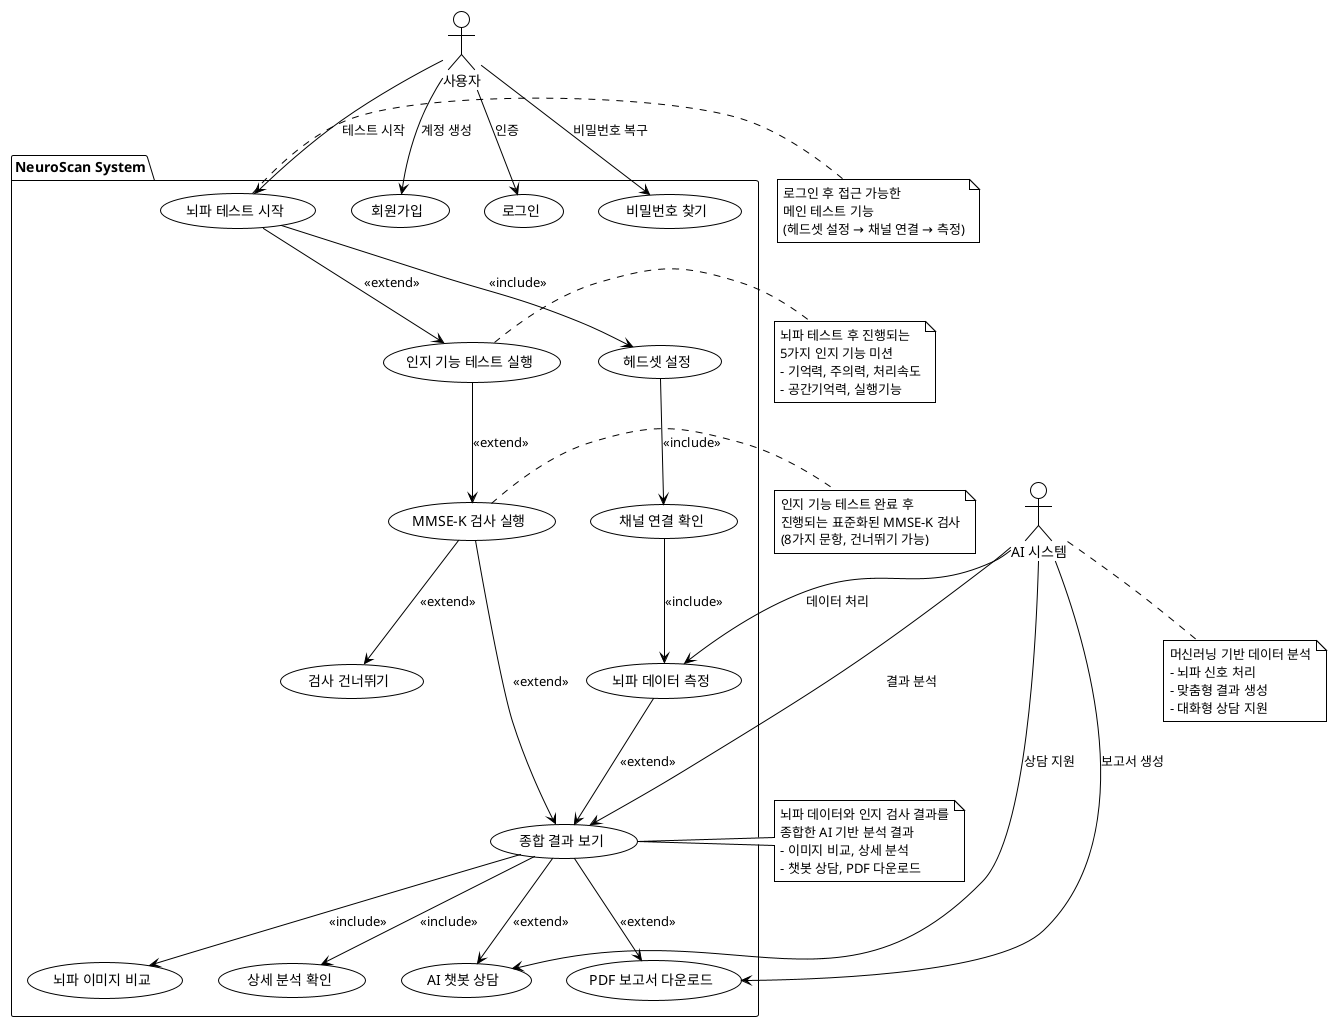 @startuml NeuroScan 유스케이스 다이어그램

!theme plain

' 시스템 경계
package "NeuroScan System" {

    ' 인증 관련
    usecase (회원가입) as UC01
    usecase (로그인) as UC02
    usecase (비밀번호 찾기) as UC03
    
    ' 뇌파 테스트 관련
    usecase (뇌파 테스트 시작) as UC04
    usecase (헤드셋 설정) as UC05
    usecase (채널 연결 확인) as UC06
    usecase (뇌파 데이터 측정) as UC07
    
    ' 인지 기능 테스트
    usecase (인지 기능 테스트 실행) as UC08
    
    ' MMSE-K 검사
    usecase (MMSE-K 검사 실행) as UC09
    usecase (검사 건너뛰기) as UC10
    
    ' 결과 분석
    usecase (종합 결과 보기) as UC11
    usecase (뇌파 이미지 비교) as UC12
    usecase (상세 분석 확인) as UC13
    usecase (AI 챗봇 상담) as UC14
    usecase (PDF 보고서 다운로드) as UC15
    

}

' 액터 정의
actor "사용자" as User
actor "AI 시스템" as AI

' 사용자와 유스케이스 관계
User --> UC01 : 계정 생성
User --> UC02 : 인증
User --> UC03 : 비밀번호 복구
User --> UC04 : 테스트 시작


' 뇌파 테스트 플로우
UC04 --> UC05 : <<include>>
UC05 --> UC06 : <<include>>
UC06 --> UC07 : <<include>>

' 인지 기능 테스트 플로우  
UC04 --> UC08 : <<extend>>

' MMSE-K 검사 플로우
UC08 --> UC09 : <<extend>>
UC09 --> UC10 : <<extend>>

' 결과 분석 플로우
UC07 --> UC11 : <<extend>>
UC09 --> UC11 : <<extend>>
UC11 --> UC12 : <<include>>
UC11 --> UC13 : <<include>>
UC11 --> UC14 : <<extend>>
UC11 --> UC15 : <<extend>>


' AI 시스템 관계
AI --> UC07 : 데이터 처리
AI --> UC11 : 결과 분석
AI --> UC14 : 상담 지원
AI --> UC15 : 보고서 생성

' 노트 추가
note right of UC04
  로그인 후 접근 가능한
  메인 테스트 기능
  (헤드셋 설정 → 채널 연결 → 측정)
end note

note right of UC08
  뇌파 테스트 후 진행되는
  5가지 인지 기능 미션
  - 기억력, 주의력, 처리속도
  - 공간기억력, 실행기능
end note

note right of UC09
  인지 기능 테스트 완료 후
  진행되는 표준화된 MMSE-K 검사
  (8가지 문항, 건너뛰기 가능)
end note

note right of UC11
  뇌파 데이터와 인지 검사 결과를
  종합한 AI 기반 분석 결과
  - 이미지 비교, 상세 분석
  - 챗봇 상담, PDF 다운로드
end note

note bottom of AI
  머신러닝 기반 데이터 분석
  - 뇌파 신호 처리
  - 맞춤형 결과 생성
  - 대화형 상담 지원
end note

@enduml